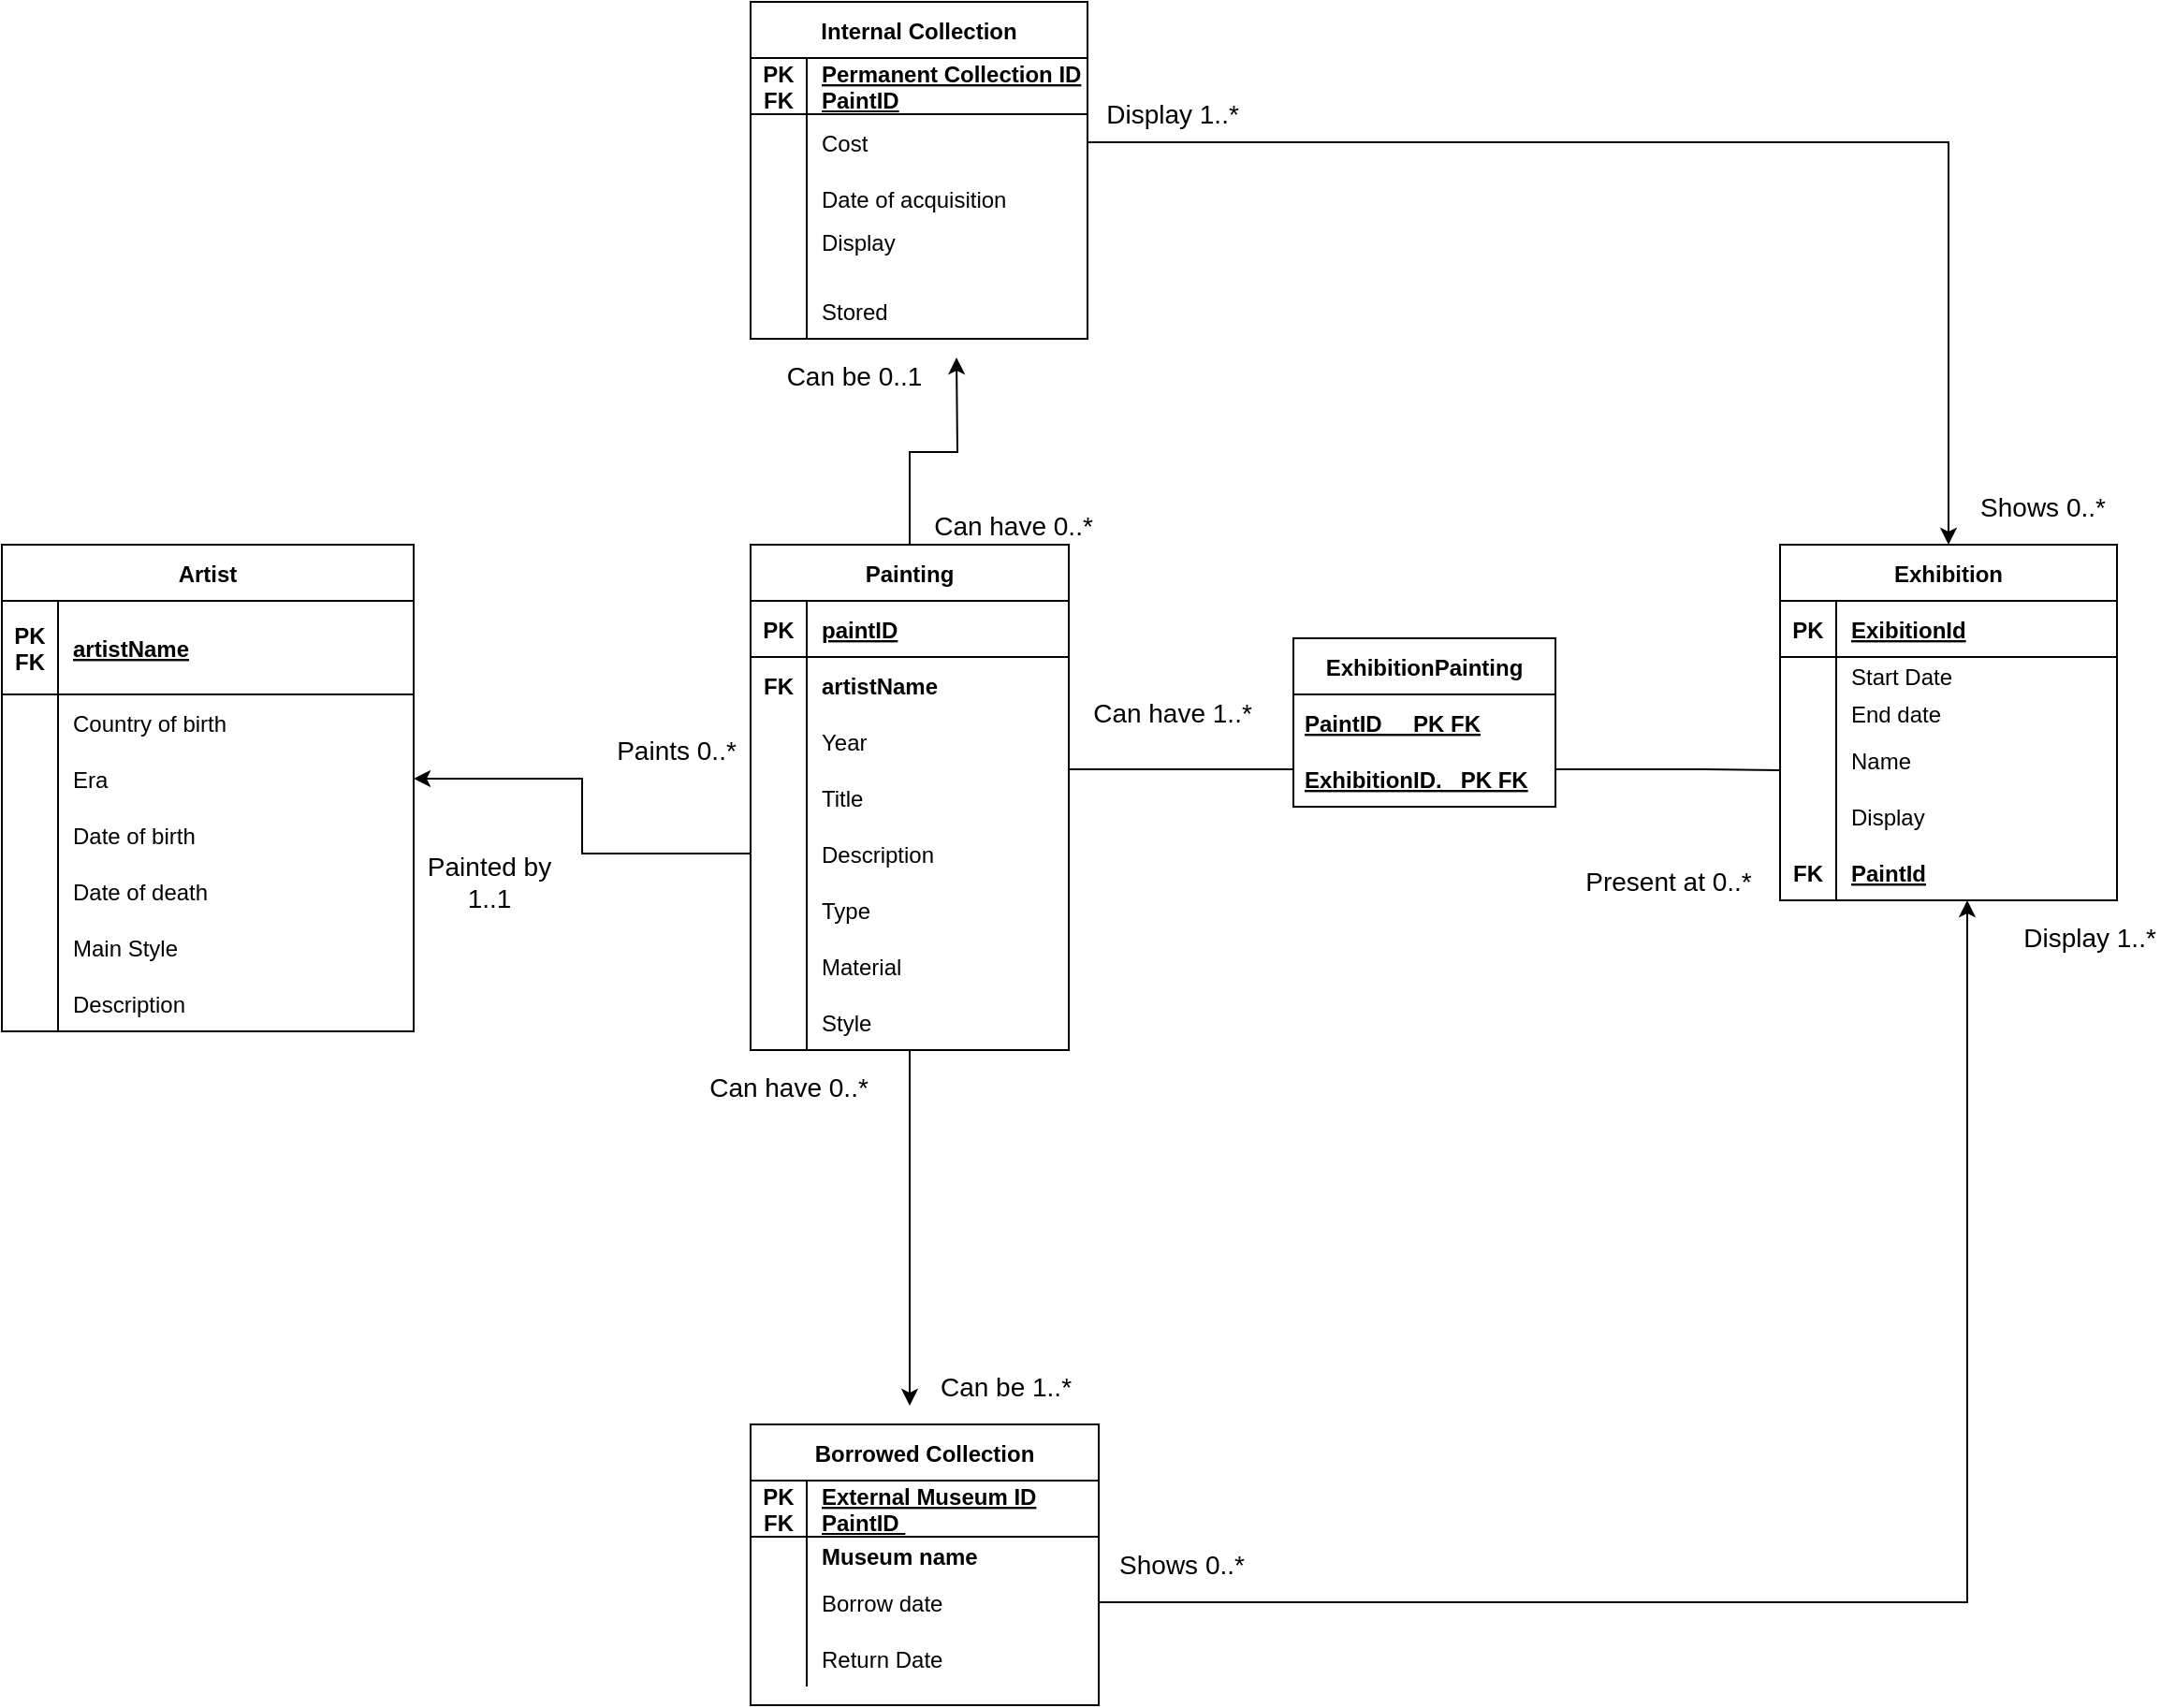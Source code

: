 <mxfile version="15.9.3" type="device"><diagram id="c89R6CjgflgIYyNU_T3m" name="Page-1"><mxGraphModel dx="1994" dy="1079" grid="1" gridSize="10" guides="1" tooltips="1" connect="1" arrows="1" fold="1" page="1" pageScale="1" pageWidth="827" pageHeight="1169" math="0" shadow="0"><root><mxCell id="0"/><mxCell id="1" parent="0"/><mxCell id="-btRiQ6E52U_mojRD7a5-318" style="edgeStyle=orthogonalEdgeStyle;rounded=0;orthogonalLoop=1;jettySize=auto;html=1;fontSize=14;" parent="1" source="-btRiQ6E52U_mojRD7a5-1" edge="1"><mxGeometry relative="1" as="geometry"><mxPoint x="510" y="220" as="targetPoint"/></mxGeometry></mxCell><mxCell id="-btRiQ6E52U_mojRD7a5-319" style="edgeStyle=orthogonalEdgeStyle;rounded=0;orthogonalLoop=1;jettySize=auto;html=1;fontSize=14;" parent="1" source="-btRiQ6E52U_mojRD7a5-1" edge="1"><mxGeometry relative="1" as="geometry"><mxPoint x="485" y="780" as="targetPoint"/></mxGeometry></mxCell><mxCell id="-btRiQ6E52U_mojRD7a5-1" value="Painting" style="shape=table;startSize=30;container=1;collapsible=1;childLayout=tableLayout;fixedRows=1;rowLines=0;fontStyle=1;align=center;resizeLast=1;" parent="1" vertex="1"><mxGeometry x="400" y="320" width="170" height="270" as="geometry"><mxRectangle x="80" y="80" width="80" height="30" as="alternateBounds"/></mxGeometry></mxCell><mxCell id="-btRiQ6E52U_mojRD7a5-2" value="" style="shape=partialRectangle;collapsible=0;dropTarget=0;pointerEvents=0;fillColor=none;top=0;left=0;bottom=1;right=0;points=[[0,0.5],[1,0.5]];portConstraint=eastwest;" parent="-btRiQ6E52U_mojRD7a5-1" vertex="1"><mxGeometry y="30" width="170" height="30" as="geometry"/></mxCell><mxCell id="-btRiQ6E52U_mojRD7a5-3" value="PK" style="shape=partialRectangle;connectable=0;fillColor=none;top=0;left=0;bottom=0;right=0;fontStyle=1;overflow=hidden;" parent="-btRiQ6E52U_mojRD7a5-2" vertex="1"><mxGeometry width="30" height="30" as="geometry"><mxRectangle width="30" height="30" as="alternateBounds"/></mxGeometry></mxCell><mxCell id="-btRiQ6E52U_mojRD7a5-4" value="paintID" style="shape=partialRectangle;connectable=0;fillColor=none;top=0;left=0;bottom=0;right=0;align=left;spacingLeft=6;fontStyle=5;overflow=hidden;" parent="-btRiQ6E52U_mojRD7a5-2" vertex="1"><mxGeometry x="30" width="140" height="30" as="geometry"><mxRectangle width="140" height="30" as="alternateBounds"/></mxGeometry></mxCell><mxCell id="-btRiQ6E52U_mojRD7a5-5" value="" style="shape=partialRectangle;collapsible=0;dropTarget=0;pointerEvents=0;fillColor=none;top=0;left=0;bottom=0;right=0;points=[[0,0.5],[1,0.5]];portConstraint=eastwest;" parent="-btRiQ6E52U_mojRD7a5-1" vertex="1"><mxGeometry y="60" width="170" height="30" as="geometry"/></mxCell><mxCell id="-btRiQ6E52U_mojRD7a5-6" value="FK" style="shape=partialRectangle;connectable=0;fillColor=none;top=0;left=0;bottom=0;right=0;editable=1;overflow=hidden;fontStyle=1" parent="-btRiQ6E52U_mojRD7a5-5" vertex="1"><mxGeometry width="30" height="30" as="geometry"><mxRectangle width="30" height="30" as="alternateBounds"/></mxGeometry></mxCell><mxCell id="-btRiQ6E52U_mojRD7a5-7" value="artistName" style="shape=partialRectangle;connectable=0;fillColor=none;top=0;left=0;bottom=0;right=0;align=left;spacingLeft=6;overflow=hidden;fontStyle=1" parent="-btRiQ6E52U_mojRD7a5-5" vertex="1"><mxGeometry x="30" width="140" height="30" as="geometry"><mxRectangle width="140" height="30" as="alternateBounds"/></mxGeometry></mxCell><mxCell id="-btRiQ6E52U_mojRD7a5-8" value="" style="shape=partialRectangle;collapsible=0;dropTarget=0;pointerEvents=0;fillColor=none;top=0;left=0;bottom=0;right=0;points=[[0,0.5],[1,0.5]];portConstraint=eastwest;" parent="-btRiQ6E52U_mojRD7a5-1" vertex="1"><mxGeometry y="90" width="170" height="30" as="geometry"/></mxCell><mxCell id="-btRiQ6E52U_mojRD7a5-9" value="" style="shape=partialRectangle;connectable=0;fillColor=none;top=0;left=0;bottom=0;right=0;editable=1;overflow=hidden;" parent="-btRiQ6E52U_mojRD7a5-8" vertex="1"><mxGeometry width="30" height="30" as="geometry"><mxRectangle width="30" height="30" as="alternateBounds"/></mxGeometry></mxCell><mxCell id="-btRiQ6E52U_mojRD7a5-10" value="Year" style="shape=partialRectangle;connectable=0;fillColor=none;top=0;left=0;bottom=0;right=0;align=left;spacingLeft=6;overflow=hidden;" parent="-btRiQ6E52U_mojRD7a5-8" vertex="1"><mxGeometry x="30" width="140" height="30" as="geometry"><mxRectangle width="140" height="30" as="alternateBounds"/></mxGeometry></mxCell><mxCell id="-btRiQ6E52U_mojRD7a5-11" value="" style="shape=partialRectangle;collapsible=0;dropTarget=0;pointerEvents=0;fillColor=none;top=0;left=0;bottom=0;right=0;points=[[0,0.5],[1,0.5]];portConstraint=eastwest;" parent="-btRiQ6E52U_mojRD7a5-1" vertex="1"><mxGeometry y="120" width="170" height="30" as="geometry"/></mxCell><mxCell id="-btRiQ6E52U_mojRD7a5-12" value="" style="shape=partialRectangle;connectable=0;fillColor=none;top=0;left=0;bottom=0;right=0;editable=1;overflow=hidden;" parent="-btRiQ6E52U_mojRD7a5-11" vertex="1"><mxGeometry width="30" height="30" as="geometry"><mxRectangle width="30" height="30" as="alternateBounds"/></mxGeometry></mxCell><mxCell id="-btRiQ6E52U_mojRD7a5-13" value="Title" style="shape=partialRectangle;connectable=0;fillColor=none;top=0;left=0;bottom=0;right=0;align=left;spacingLeft=6;overflow=hidden;" parent="-btRiQ6E52U_mojRD7a5-11" vertex="1"><mxGeometry x="30" width="140" height="30" as="geometry"><mxRectangle width="140" height="30" as="alternateBounds"/></mxGeometry></mxCell><mxCell id="-btRiQ6E52U_mojRD7a5-197" style="shape=partialRectangle;collapsible=0;dropTarget=0;pointerEvents=0;fillColor=none;top=0;left=0;bottom=0;right=0;points=[[0,0.5],[1,0.5]];portConstraint=eastwest;" parent="-btRiQ6E52U_mojRD7a5-1" vertex="1"><mxGeometry y="150" width="170" height="30" as="geometry"/></mxCell><mxCell id="-btRiQ6E52U_mojRD7a5-198" style="shape=partialRectangle;connectable=0;fillColor=none;top=0;left=0;bottom=0;right=0;editable=1;overflow=hidden;" parent="-btRiQ6E52U_mojRD7a5-197" vertex="1"><mxGeometry width="30" height="30" as="geometry"><mxRectangle width="30" height="30" as="alternateBounds"/></mxGeometry></mxCell><mxCell id="-btRiQ6E52U_mojRD7a5-199" value="Description" style="shape=partialRectangle;connectable=0;fillColor=none;top=0;left=0;bottom=0;right=0;align=left;spacingLeft=6;overflow=hidden;" parent="-btRiQ6E52U_mojRD7a5-197" vertex="1"><mxGeometry x="30" width="140" height="30" as="geometry"><mxRectangle width="140" height="30" as="alternateBounds"/></mxGeometry></mxCell><mxCell id="-btRiQ6E52U_mojRD7a5-200" style="shape=partialRectangle;collapsible=0;dropTarget=0;pointerEvents=0;fillColor=none;top=0;left=0;bottom=0;right=0;points=[[0,0.5],[1,0.5]];portConstraint=eastwest;" parent="-btRiQ6E52U_mojRD7a5-1" vertex="1"><mxGeometry y="180" width="170" height="30" as="geometry"/></mxCell><mxCell id="-btRiQ6E52U_mojRD7a5-201" style="shape=partialRectangle;connectable=0;fillColor=none;top=0;left=0;bottom=0;right=0;editable=1;overflow=hidden;" parent="-btRiQ6E52U_mojRD7a5-200" vertex="1"><mxGeometry width="30" height="30" as="geometry"><mxRectangle width="30" height="30" as="alternateBounds"/></mxGeometry></mxCell><mxCell id="-btRiQ6E52U_mojRD7a5-202" value="Type" style="shape=partialRectangle;connectable=0;fillColor=none;top=0;left=0;bottom=0;right=0;align=left;spacingLeft=6;overflow=hidden;" parent="-btRiQ6E52U_mojRD7a5-200" vertex="1"><mxGeometry x="30" width="140" height="30" as="geometry"><mxRectangle width="140" height="30" as="alternateBounds"/></mxGeometry></mxCell><mxCell id="-btRiQ6E52U_mojRD7a5-203" style="shape=partialRectangle;collapsible=0;dropTarget=0;pointerEvents=0;fillColor=none;top=0;left=0;bottom=0;right=0;points=[[0,0.5],[1,0.5]];portConstraint=eastwest;" parent="-btRiQ6E52U_mojRD7a5-1" vertex="1"><mxGeometry y="210" width="170" height="30" as="geometry"/></mxCell><mxCell id="-btRiQ6E52U_mojRD7a5-204" style="shape=partialRectangle;connectable=0;fillColor=none;top=0;left=0;bottom=0;right=0;editable=1;overflow=hidden;" parent="-btRiQ6E52U_mojRD7a5-203" vertex="1"><mxGeometry width="30" height="30" as="geometry"><mxRectangle width="30" height="30" as="alternateBounds"/></mxGeometry></mxCell><mxCell id="-btRiQ6E52U_mojRD7a5-205" value="Material" style="shape=partialRectangle;connectable=0;fillColor=none;top=0;left=0;bottom=0;right=0;align=left;spacingLeft=6;overflow=hidden;" parent="-btRiQ6E52U_mojRD7a5-203" vertex="1"><mxGeometry x="30" width="140" height="30" as="geometry"><mxRectangle width="140" height="30" as="alternateBounds"/></mxGeometry></mxCell><mxCell id="-btRiQ6E52U_mojRD7a5-206" style="shape=partialRectangle;collapsible=0;dropTarget=0;pointerEvents=0;fillColor=none;top=0;left=0;bottom=0;right=0;points=[[0,0.5],[1,0.5]];portConstraint=eastwest;" parent="-btRiQ6E52U_mojRD7a5-1" vertex="1"><mxGeometry y="240" width="170" height="30" as="geometry"/></mxCell><mxCell id="-btRiQ6E52U_mojRD7a5-207" style="shape=partialRectangle;connectable=0;fillColor=none;top=0;left=0;bottom=0;right=0;editable=1;overflow=hidden;" parent="-btRiQ6E52U_mojRD7a5-206" vertex="1"><mxGeometry width="30" height="30" as="geometry"><mxRectangle width="30" height="30" as="alternateBounds"/></mxGeometry></mxCell><mxCell id="-btRiQ6E52U_mojRD7a5-208" value="Style" style="shape=partialRectangle;connectable=0;fillColor=none;top=0;left=0;bottom=0;right=0;align=left;spacingLeft=6;overflow=hidden;" parent="-btRiQ6E52U_mojRD7a5-206" vertex="1"><mxGeometry x="30" width="140" height="30" as="geometry"><mxRectangle width="140" height="30" as="alternateBounds"/></mxGeometry></mxCell><mxCell id="-btRiQ6E52U_mojRD7a5-71" value="Artist" style="shape=table;startSize=30;container=1;collapsible=1;childLayout=tableLayout;fixedRows=1;rowLines=0;fontStyle=1;align=center;resizeLast=1;" parent="1" vertex="1"><mxGeometry y="320" width="220" height="260" as="geometry"/></mxCell><mxCell id="-btRiQ6E52U_mojRD7a5-72" value="" style="shape=partialRectangle;collapsible=0;dropTarget=0;pointerEvents=0;fillColor=none;top=0;left=0;bottom=1;right=0;points=[[0,0.5],[1,0.5]];portConstraint=eastwest;" parent="-btRiQ6E52U_mojRD7a5-71" vertex="1"><mxGeometry y="30" width="220" height="50" as="geometry"/></mxCell><mxCell id="-btRiQ6E52U_mojRD7a5-73" value="PK&#10;FK" style="shape=partialRectangle;connectable=0;fillColor=none;top=0;left=0;bottom=0;right=0;fontStyle=1;overflow=hidden;" parent="-btRiQ6E52U_mojRD7a5-72" vertex="1"><mxGeometry width="30" height="50" as="geometry"><mxRectangle width="30" height="50" as="alternateBounds"/></mxGeometry></mxCell><mxCell id="-btRiQ6E52U_mojRD7a5-74" value="artistName" style="shape=partialRectangle;connectable=0;fillColor=none;top=0;left=0;bottom=0;right=0;align=left;spacingLeft=6;fontStyle=5;overflow=hidden;" parent="-btRiQ6E52U_mojRD7a5-72" vertex="1"><mxGeometry x="30" width="190" height="50" as="geometry"><mxRectangle width="190" height="50" as="alternateBounds"/></mxGeometry></mxCell><mxCell id="-btRiQ6E52U_mojRD7a5-81" value="" style="shape=partialRectangle;collapsible=0;dropTarget=0;pointerEvents=0;fillColor=none;top=0;left=0;bottom=0;right=0;points=[[0,0.5],[1,0.5]];portConstraint=eastwest;" parent="-btRiQ6E52U_mojRD7a5-71" vertex="1"><mxGeometry y="80" width="220" height="30" as="geometry"/></mxCell><mxCell id="-btRiQ6E52U_mojRD7a5-82" value="" style="shape=partialRectangle;connectable=0;fillColor=none;top=0;left=0;bottom=0;right=0;editable=1;overflow=hidden;" parent="-btRiQ6E52U_mojRD7a5-81" vertex="1"><mxGeometry width="30" height="30" as="geometry"><mxRectangle width="30" height="30" as="alternateBounds"/></mxGeometry></mxCell><mxCell id="-btRiQ6E52U_mojRD7a5-83" value="Country of birth" style="shape=partialRectangle;connectable=0;fillColor=none;top=0;left=0;bottom=0;right=0;align=left;spacingLeft=6;overflow=hidden;" parent="-btRiQ6E52U_mojRD7a5-81" vertex="1"><mxGeometry x="30" width="190" height="30" as="geometry"><mxRectangle width="190" height="30" as="alternateBounds"/></mxGeometry></mxCell><mxCell id="-btRiQ6E52U_mojRD7a5-101" style="shape=partialRectangle;collapsible=0;dropTarget=0;pointerEvents=0;fillColor=none;top=0;left=0;bottom=0;right=0;points=[[0,0.5],[1,0.5]];portConstraint=eastwest;" parent="-btRiQ6E52U_mojRD7a5-71" vertex="1"><mxGeometry y="110" width="220" height="30" as="geometry"/></mxCell><mxCell id="-btRiQ6E52U_mojRD7a5-102" style="shape=partialRectangle;connectable=0;fillColor=none;top=0;left=0;bottom=0;right=0;editable=1;overflow=hidden;" parent="-btRiQ6E52U_mojRD7a5-101" vertex="1"><mxGeometry width="30" height="30" as="geometry"><mxRectangle width="30" height="30" as="alternateBounds"/></mxGeometry></mxCell><mxCell id="-btRiQ6E52U_mojRD7a5-103" value="Era" style="shape=partialRectangle;connectable=0;fillColor=none;top=0;left=0;bottom=0;right=0;align=left;spacingLeft=6;overflow=hidden;" parent="-btRiQ6E52U_mojRD7a5-101" vertex="1"><mxGeometry x="30" width="190" height="30" as="geometry"><mxRectangle width="190" height="30" as="alternateBounds"/></mxGeometry></mxCell><mxCell id="-btRiQ6E52U_mojRD7a5-75" value="" style="shape=partialRectangle;collapsible=0;dropTarget=0;pointerEvents=0;fillColor=none;top=0;left=0;bottom=0;right=0;points=[[0,0.5],[1,0.5]];portConstraint=eastwest;" parent="-btRiQ6E52U_mojRD7a5-71" vertex="1"><mxGeometry y="140" width="220" height="30" as="geometry"/></mxCell><mxCell id="-btRiQ6E52U_mojRD7a5-76" value="" style="shape=partialRectangle;connectable=0;fillColor=none;top=0;left=0;bottom=0;right=0;editable=1;overflow=hidden;" parent="-btRiQ6E52U_mojRD7a5-75" vertex="1"><mxGeometry width="30" height="30" as="geometry"><mxRectangle width="30" height="30" as="alternateBounds"/></mxGeometry></mxCell><mxCell id="-btRiQ6E52U_mojRD7a5-77" value="Date of birth" style="shape=partialRectangle;connectable=0;fillColor=none;top=0;left=0;bottom=0;right=0;align=left;spacingLeft=6;overflow=hidden;" parent="-btRiQ6E52U_mojRD7a5-75" vertex="1"><mxGeometry x="30" width="190" height="30" as="geometry"><mxRectangle width="190" height="30" as="alternateBounds"/></mxGeometry></mxCell><mxCell id="-btRiQ6E52U_mojRD7a5-78" value="" style="shape=partialRectangle;collapsible=0;dropTarget=0;pointerEvents=0;fillColor=none;top=0;left=0;bottom=0;right=0;points=[[0,0.5],[1,0.5]];portConstraint=eastwest;" parent="-btRiQ6E52U_mojRD7a5-71" vertex="1"><mxGeometry y="170" width="220" height="30" as="geometry"/></mxCell><mxCell id="-btRiQ6E52U_mojRD7a5-79" value="" style="shape=partialRectangle;connectable=0;fillColor=none;top=0;left=0;bottom=0;right=0;editable=1;overflow=hidden;" parent="-btRiQ6E52U_mojRD7a5-78" vertex="1"><mxGeometry width="30" height="30" as="geometry"><mxRectangle width="30" height="30" as="alternateBounds"/></mxGeometry></mxCell><mxCell id="-btRiQ6E52U_mojRD7a5-80" value="Date of death" style="shape=partialRectangle;connectable=0;fillColor=none;top=0;left=0;bottom=0;right=0;align=left;spacingLeft=6;overflow=hidden;" parent="-btRiQ6E52U_mojRD7a5-78" vertex="1"><mxGeometry x="30" width="190" height="30" as="geometry"><mxRectangle width="190" height="30" as="alternateBounds"/></mxGeometry></mxCell><mxCell id="-btRiQ6E52U_mojRD7a5-104" style="shape=partialRectangle;collapsible=0;dropTarget=0;pointerEvents=0;fillColor=none;top=0;left=0;bottom=0;right=0;points=[[0,0.5],[1,0.5]];portConstraint=eastwest;" parent="-btRiQ6E52U_mojRD7a5-71" vertex="1"><mxGeometry y="200" width="220" height="30" as="geometry"/></mxCell><mxCell id="-btRiQ6E52U_mojRD7a5-105" style="shape=partialRectangle;connectable=0;fillColor=none;top=0;left=0;bottom=0;right=0;editable=1;overflow=hidden;" parent="-btRiQ6E52U_mojRD7a5-104" vertex="1"><mxGeometry width="30" height="30" as="geometry"><mxRectangle width="30" height="30" as="alternateBounds"/></mxGeometry></mxCell><mxCell id="-btRiQ6E52U_mojRD7a5-106" value="Main Style" style="shape=partialRectangle;connectable=0;fillColor=none;top=0;left=0;bottom=0;right=0;align=left;spacingLeft=6;overflow=hidden;" parent="-btRiQ6E52U_mojRD7a5-104" vertex="1"><mxGeometry x="30" width="190" height="30" as="geometry"><mxRectangle width="190" height="30" as="alternateBounds"/></mxGeometry></mxCell><mxCell id="-btRiQ6E52U_mojRD7a5-107" style="shape=partialRectangle;collapsible=0;dropTarget=0;pointerEvents=0;fillColor=none;top=0;left=0;bottom=0;right=0;points=[[0,0.5],[1,0.5]];portConstraint=eastwest;" parent="-btRiQ6E52U_mojRD7a5-71" vertex="1"><mxGeometry y="230" width="220" height="30" as="geometry"/></mxCell><mxCell id="-btRiQ6E52U_mojRD7a5-108" style="shape=partialRectangle;connectable=0;fillColor=none;top=0;left=0;bottom=0;right=0;editable=1;overflow=hidden;" parent="-btRiQ6E52U_mojRD7a5-107" vertex="1"><mxGeometry width="30" height="30" as="geometry"><mxRectangle width="30" height="30" as="alternateBounds"/></mxGeometry></mxCell><mxCell id="-btRiQ6E52U_mojRD7a5-109" value="Description" style="shape=partialRectangle;connectable=0;fillColor=none;top=0;left=0;bottom=0;right=0;align=left;spacingLeft=6;overflow=hidden;" parent="-btRiQ6E52U_mojRD7a5-107" vertex="1"><mxGeometry x="30" width="190" height="30" as="geometry"><mxRectangle width="190" height="30" as="alternateBounds"/></mxGeometry></mxCell><mxCell id="-btRiQ6E52U_mojRD7a5-171" value="Internal Collection" style="shape=table;startSize=30;container=1;collapsible=1;childLayout=tableLayout;fixedRows=1;rowLines=0;fontStyle=1;align=center;resizeLast=1;" parent="1" vertex="1"><mxGeometry x="400" y="30" width="180" height="180" as="geometry"/></mxCell><mxCell id="-btRiQ6E52U_mojRD7a5-172" value="" style="shape=partialRectangle;collapsible=0;dropTarget=0;pointerEvents=0;fillColor=none;top=0;left=0;bottom=1;right=0;points=[[0,0.5],[1,0.5]];portConstraint=eastwest;" parent="-btRiQ6E52U_mojRD7a5-171" vertex="1"><mxGeometry y="30" width="180" height="30" as="geometry"/></mxCell><mxCell id="-btRiQ6E52U_mojRD7a5-173" value="PK&#10;FK" style="shape=partialRectangle;connectable=0;fillColor=none;top=0;left=0;bottom=0;right=0;fontStyle=1;overflow=hidden;" parent="-btRiQ6E52U_mojRD7a5-172" vertex="1"><mxGeometry width="30" height="30" as="geometry"><mxRectangle width="30" height="30" as="alternateBounds"/></mxGeometry></mxCell><mxCell id="-btRiQ6E52U_mojRD7a5-174" value="Permanent Collection ID&#10;PaintID" style="shape=partialRectangle;connectable=0;fillColor=none;top=0;left=0;bottom=0;right=0;align=left;spacingLeft=6;fontStyle=5;overflow=hidden;" parent="-btRiQ6E52U_mojRD7a5-172" vertex="1"><mxGeometry x="30" width="150" height="30" as="geometry"><mxRectangle width="150" height="30" as="alternateBounds"/></mxGeometry></mxCell><mxCell id="-btRiQ6E52U_mojRD7a5-175" value="" style="shape=partialRectangle;collapsible=0;dropTarget=0;pointerEvents=0;fillColor=none;top=0;left=0;bottom=0;right=0;points=[[0,0.5],[1,0.5]];portConstraint=eastwest;" parent="-btRiQ6E52U_mojRD7a5-171" vertex="1"><mxGeometry y="60" width="180" height="30" as="geometry"/></mxCell><mxCell id="-btRiQ6E52U_mojRD7a5-176" value="" style="shape=partialRectangle;connectable=0;fillColor=none;top=0;left=0;bottom=0;right=0;editable=1;overflow=hidden;" parent="-btRiQ6E52U_mojRD7a5-175" vertex="1"><mxGeometry width="30" height="30" as="geometry"><mxRectangle width="30" height="30" as="alternateBounds"/></mxGeometry></mxCell><mxCell id="-btRiQ6E52U_mojRD7a5-177" value="Cost" style="shape=partialRectangle;connectable=0;fillColor=none;top=0;left=0;bottom=0;right=0;align=left;spacingLeft=6;overflow=hidden;" parent="-btRiQ6E52U_mojRD7a5-175" vertex="1"><mxGeometry x="30" width="150" height="30" as="geometry"><mxRectangle width="150" height="30" as="alternateBounds"/></mxGeometry></mxCell><mxCell id="-btRiQ6E52U_mojRD7a5-178" value="" style="shape=partialRectangle;collapsible=0;dropTarget=0;pointerEvents=0;fillColor=none;top=0;left=0;bottom=0;right=0;points=[[0,0.5],[1,0.5]];portConstraint=eastwest;" parent="-btRiQ6E52U_mojRD7a5-171" vertex="1"><mxGeometry y="90" width="180" height="30" as="geometry"/></mxCell><mxCell id="-btRiQ6E52U_mojRD7a5-179" value="" style="shape=partialRectangle;connectable=0;fillColor=none;top=0;left=0;bottom=0;right=0;editable=1;overflow=hidden;" parent="-btRiQ6E52U_mojRD7a5-178" vertex="1"><mxGeometry width="30" height="30" as="geometry"><mxRectangle width="30" height="30" as="alternateBounds"/></mxGeometry></mxCell><mxCell id="-btRiQ6E52U_mojRD7a5-180" value="Date of acquisition" style="shape=partialRectangle;connectable=0;fillColor=none;top=0;left=0;bottom=0;right=0;align=left;spacingLeft=6;overflow=hidden;" parent="-btRiQ6E52U_mojRD7a5-178" vertex="1"><mxGeometry x="30" width="150" height="30" as="geometry"><mxRectangle width="150" height="30" as="alternateBounds"/></mxGeometry></mxCell><mxCell id="-btRiQ6E52U_mojRD7a5-181" value="" style="shape=partialRectangle;collapsible=0;dropTarget=0;pointerEvents=0;fillColor=none;top=0;left=0;bottom=0;right=0;points=[[0,0.5],[1,0.5]];portConstraint=eastwest;" parent="-btRiQ6E52U_mojRD7a5-171" vertex="1"><mxGeometry y="120" width="180" height="30" as="geometry"/></mxCell><mxCell id="-btRiQ6E52U_mojRD7a5-182" value="" style="shape=partialRectangle;connectable=0;fillColor=none;top=0;left=0;bottom=0;right=0;editable=1;overflow=hidden;" parent="-btRiQ6E52U_mojRD7a5-181" vertex="1"><mxGeometry width="30" height="30" as="geometry"><mxRectangle width="30" height="30" as="alternateBounds"/></mxGeometry></mxCell><mxCell id="-btRiQ6E52U_mojRD7a5-183" value="Display &#10; " style="shape=partialRectangle;connectable=0;fillColor=none;top=0;left=0;bottom=0;right=0;align=left;spacingLeft=6;overflow=hidden;" parent="-btRiQ6E52U_mojRD7a5-181" vertex="1"><mxGeometry x="30" width="150" height="30" as="geometry"><mxRectangle width="150" height="30" as="alternateBounds"/></mxGeometry></mxCell><mxCell id="-btRiQ6E52U_mojRD7a5-304" style="shape=partialRectangle;collapsible=0;dropTarget=0;pointerEvents=0;fillColor=none;top=0;left=0;bottom=0;right=0;points=[[0,0.5],[1,0.5]];portConstraint=eastwest;" parent="-btRiQ6E52U_mojRD7a5-171" vertex="1"><mxGeometry y="150" width="180" height="30" as="geometry"/></mxCell><mxCell id="-btRiQ6E52U_mojRD7a5-305" style="shape=partialRectangle;connectable=0;fillColor=none;top=0;left=0;bottom=0;right=0;editable=1;overflow=hidden;" parent="-btRiQ6E52U_mojRD7a5-304" vertex="1"><mxGeometry width="30" height="30" as="geometry"><mxRectangle width="30" height="30" as="alternateBounds"/></mxGeometry></mxCell><mxCell id="-btRiQ6E52U_mojRD7a5-306" value="Stored" style="shape=partialRectangle;connectable=0;fillColor=none;top=0;left=0;bottom=0;right=0;align=left;spacingLeft=6;overflow=hidden;" parent="-btRiQ6E52U_mojRD7a5-304" vertex="1"><mxGeometry x="30" width="150" height="30" as="geometry"><mxRectangle width="150" height="30" as="alternateBounds"/></mxGeometry></mxCell><mxCell id="-btRiQ6E52U_mojRD7a5-184" value="Borrowed Collection" style="shape=table;startSize=30;container=1;collapsible=1;childLayout=tableLayout;fixedRows=1;rowLines=0;fontStyle=1;align=center;resizeLast=1;" parent="1" vertex="1"><mxGeometry x="400" y="790" width="186" height="150" as="geometry"/></mxCell><mxCell id="-btRiQ6E52U_mojRD7a5-185" value="" style="shape=partialRectangle;collapsible=0;dropTarget=0;pointerEvents=0;fillColor=none;top=0;left=0;bottom=1;right=0;points=[[0,0.5],[1,0.5]];portConstraint=eastwest;" parent="-btRiQ6E52U_mojRD7a5-184" vertex="1"><mxGeometry y="30" width="186" height="30" as="geometry"/></mxCell><mxCell id="-btRiQ6E52U_mojRD7a5-186" value="PK&#10;FK" style="shape=partialRectangle;connectable=0;fillColor=none;top=0;left=0;bottom=0;right=0;fontStyle=1;overflow=hidden;" parent="-btRiQ6E52U_mojRD7a5-185" vertex="1"><mxGeometry width="30" height="30" as="geometry"><mxRectangle width="30" height="30" as="alternateBounds"/></mxGeometry></mxCell><mxCell id="-btRiQ6E52U_mojRD7a5-187" value="External Museum ID&#10;PaintID " style="shape=partialRectangle;connectable=0;fillColor=none;top=0;left=0;bottom=0;right=0;align=left;spacingLeft=6;fontStyle=5;overflow=hidden;" parent="-btRiQ6E52U_mojRD7a5-185" vertex="1"><mxGeometry x="30" width="156" height="30" as="geometry"><mxRectangle width="156" height="30" as="alternateBounds"/></mxGeometry></mxCell><mxCell id="-btRiQ6E52U_mojRD7a5-188" value="" style="shape=partialRectangle;collapsible=0;dropTarget=0;pointerEvents=0;fillColor=none;top=0;left=0;bottom=0;right=0;points=[[0,0.5],[1,0.5]];portConstraint=eastwest;" parent="-btRiQ6E52U_mojRD7a5-184" vertex="1"><mxGeometry y="60" width="186" height="20" as="geometry"/></mxCell><mxCell id="-btRiQ6E52U_mojRD7a5-189" value="" style="shape=partialRectangle;connectable=0;fillColor=none;top=0;left=0;bottom=0;right=0;editable=1;overflow=hidden;fontStyle=1" parent="-btRiQ6E52U_mojRD7a5-188" vertex="1"><mxGeometry width="30" height="20" as="geometry"><mxRectangle width="30" height="20" as="alternateBounds"/></mxGeometry></mxCell><mxCell id="-btRiQ6E52U_mojRD7a5-190" value="Museum name" style="shape=partialRectangle;connectable=0;fillColor=none;top=0;left=0;bottom=0;right=0;align=left;spacingLeft=6;overflow=hidden;fontStyle=1" parent="-btRiQ6E52U_mojRD7a5-188" vertex="1"><mxGeometry x="30" width="156" height="20" as="geometry"><mxRectangle width="156" height="20" as="alternateBounds"/></mxGeometry></mxCell><mxCell id="-btRiQ6E52U_mojRD7a5-191" value="" style="shape=partialRectangle;collapsible=0;dropTarget=0;pointerEvents=0;fillColor=none;top=0;left=0;bottom=0;right=0;points=[[0,0.5],[1,0.5]];portConstraint=eastwest;" parent="-btRiQ6E52U_mojRD7a5-184" vertex="1"><mxGeometry y="80" width="186" height="30" as="geometry"/></mxCell><mxCell id="-btRiQ6E52U_mojRD7a5-192" value="" style="shape=partialRectangle;connectable=0;fillColor=none;top=0;left=0;bottom=0;right=0;editable=1;overflow=hidden;" parent="-btRiQ6E52U_mojRD7a5-191" vertex="1"><mxGeometry width="30" height="30" as="geometry"><mxRectangle width="30" height="30" as="alternateBounds"/></mxGeometry></mxCell><mxCell id="-btRiQ6E52U_mojRD7a5-193" value="Borrow date" style="shape=partialRectangle;connectable=0;fillColor=none;top=0;left=0;bottom=0;right=0;align=left;spacingLeft=6;overflow=hidden;" parent="-btRiQ6E52U_mojRD7a5-191" vertex="1"><mxGeometry x="30" width="156" height="30" as="geometry"><mxRectangle width="156" height="30" as="alternateBounds"/></mxGeometry></mxCell><mxCell id="-btRiQ6E52U_mojRD7a5-194" value="" style="shape=partialRectangle;collapsible=0;dropTarget=0;pointerEvents=0;fillColor=none;top=0;left=0;bottom=0;right=0;points=[[0,0.5],[1,0.5]];portConstraint=eastwest;" parent="-btRiQ6E52U_mojRD7a5-184" vertex="1"><mxGeometry y="110" width="186" height="30" as="geometry"/></mxCell><mxCell id="-btRiQ6E52U_mojRD7a5-195" value="" style="shape=partialRectangle;connectable=0;fillColor=none;top=0;left=0;bottom=0;right=0;editable=1;overflow=hidden;" parent="-btRiQ6E52U_mojRD7a5-194" vertex="1"><mxGeometry width="30" height="30" as="geometry"><mxRectangle width="30" height="30" as="alternateBounds"/></mxGeometry></mxCell><mxCell id="-btRiQ6E52U_mojRD7a5-196" value="Return Date" style="shape=partialRectangle;connectable=0;fillColor=none;top=0;left=0;bottom=0;right=0;align=left;spacingLeft=6;overflow=hidden;" parent="-btRiQ6E52U_mojRD7a5-194" vertex="1"><mxGeometry x="30" width="156" height="30" as="geometry"><mxRectangle width="156" height="30" as="alternateBounds"/></mxGeometry></mxCell><mxCell id="-btRiQ6E52U_mojRD7a5-209" value="Exhibition" style="shape=table;startSize=30;container=1;collapsible=1;childLayout=tableLayout;fixedRows=1;rowLines=0;fontStyle=1;align=center;resizeLast=1;" parent="1" vertex="1"><mxGeometry x="950" y="320" width="180" height="190" as="geometry"/></mxCell><mxCell id="-btRiQ6E52U_mojRD7a5-210" value="" style="shape=partialRectangle;collapsible=0;dropTarget=0;pointerEvents=0;fillColor=none;top=0;left=0;bottom=1;right=0;points=[[0,0.5],[1,0.5]];portConstraint=eastwest;" parent="-btRiQ6E52U_mojRD7a5-209" vertex="1"><mxGeometry y="30" width="180" height="30" as="geometry"/></mxCell><mxCell id="-btRiQ6E52U_mojRD7a5-211" value="PK" style="shape=partialRectangle;connectable=0;fillColor=none;top=0;left=0;bottom=0;right=0;fontStyle=1;overflow=hidden;" parent="-btRiQ6E52U_mojRD7a5-210" vertex="1"><mxGeometry width="30" height="30" as="geometry"><mxRectangle width="30" height="30" as="alternateBounds"/></mxGeometry></mxCell><mxCell id="-btRiQ6E52U_mojRD7a5-212" value="ExibitionId" style="shape=partialRectangle;connectable=0;fillColor=none;top=0;left=0;bottom=0;right=0;align=left;spacingLeft=6;fontStyle=5;overflow=hidden;" parent="-btRiQ6E52U_mojRD7a5-210" vertex="1"><mxGeometry x="30" width="150" height="30" as="geometry"><mxRectangle width="150" height="30" as="alternateBounds"/></mxGeometry></mxCell><mxCell id="-btRiQ6E52U_mojRD7a5-216" value="" style="shape=partialRectangle;collapsible=0;dropTarget=0;pointerEvents=0;fillColor=none;top=0;left=0;bottom=0;right=0;points=[[0,0.5],[1,0.5]];portConstraint=eastwest;" parent="-btRiQ6E52U_mojRD7a5-209" vertex="1"><mxGeometry y="60" width="180" height="20" as="geometry"/></mxCell><mxCell id="-btRiQ6E52U_mojRD7a5-217" value="" style="shape=partialRectangle;connectable=0;fillColor=none;top=0;left=0;bottom=0;right=0;editable=1;overflow=hidden;" parent="-btRiQ6E52U_mojRD7a5-216" vertex="1"><mxGeometry width="30" height="20" as="geometry"><mxRectangle width="30" height="20" as="alternateBounds"/></mxGeometry></mxCell><mxCell id="-btRiQ6E52U_mojRD7a5-218" value="Start Date" style="shape=partialRectangle;connectable=0;fillColor=none;top=0;left=0;bottom=0;right=0;align=left;spacingLeft=6;overflow=hidden;" parent="-btRiQ6E52U_mojRD7a5-216" vertex="1"><mxGeometry x="30" width="150" height="20" as="geometry"><mxRectangle width="150" height="20" as="alternateBounds"/></mxGeometry></mxCell><mxCell id="-btRiQ6E52U_mojRD7a5-219" value="" style="shape=partialRectangle;collapsible=0;dropTarget=0;pointerEvents=0;fillColor=none;top=0;left=0;bottom=0;right=0;points=[[0,0.5],[1,0.5]];portConstraint=eastwest;" parent="-btRiQ6E52U_mojRD7a5-209" vertex="1"><mxGeometry y="80" width="180" height="20" as="geometry"/></mxCell><mxCell id="-btRiQ6E52U_mojRD7a5-220" value="" style="shape=partialRectangle;connectable=0;fillColor=none;top=0;left=0;bottom=0;right=0;editable=1;overflow=hidden;" parent="-btRiQ6E52U_mojRD7a5-219" vertex="1"><mxGeometry width="30" height="20" as="geometry"><mxRectangle width="30" height="20" as="alternateBounds"/></mxGeometry></mxCell><mxCell id="-btRiQ6E52U_mojRD7a5-221" value="End date" style="shape=partialRectangle;connectable=0;fillColor=none;top=0;left=0;bottom=0;right=0;align=left;spacingLeft=6;overflow=hidden;" parent="-btRiQ6E52U_mojRD7a5-219" vertex="1"><mxGeometry x="30" width="150" height="20" as="geometry"><mxRectangle width="150" height="20" as="alternateBounds"/></mxGeometry></mxCell><mxCell id="-btRiQ6E52U_mojRD7a5-213" value="" style="shape=partialRectangle;collapsible=0;dropTarget=0;pointerEvents=0;fillColor=none;top=0;left=0;bottom=0;right=0;points=[[0,0.5],[1,0.5]];portConstraint=eastwest;" parent="-btRiQ6E52U_mojRD7a5-209" vertex="1"><mxGeometry y="100" width="180" height="30" as="geometry"/></mxCell><mxCell id="-btRiQ6E52U_mojRD7a5-214" value="" style="shape=partialRectangle;connectable=0;fillColor=none;top=0;left=0;bottom=0;right=0;editable=1;overflow=hidden;" parent="-btRiQ6E52U_mojRD7a5-213" vertex="1"><mxGeometry width="30" height="30" as="geometry"><mxRectangle width="30" height="30" as="alternateBounds"/></mxGeometry></mxCell><mxCell id="-btRiQ6E52U_mojRD7a5-215" value="Name" style="shape=partialRectangle;connectable=0;fillColor=none;top=0;left=0;bottom=0;right=0;align=left;spacingLeft=6;overflow=hidden;" parent="-btRiQ6E52U_mojRD7a5-213" vertex="1"><mxGeometry x="30" width="150" height="30" as="geometry"><mxRectangle width="150" height="30" as="alternateBounds"/></mxGeometry></mxCell><mxCell id="-btRiQ6E52U_mojRD7a5-266" style="shape=partialRectangle;collapsible=0;dropTarget=0;pointerEvents=0;fillColor=none;top=0;left=0;bottom=0;right=0;points=[[0,0.5],[1,0.5]];portConstraint=eastwest;" parent="-btRiQ6E52U_mojRD7a5-209" vertex="1"><mxGeometry y="130" width="180" height="30" as="geometry"/></mxCell><mxCell id="-btRiQ6E52U_mojRD7a5-267" style="shape=partialRectangle;connectable=0;fillColor=none;top=0;left=0;bottom=0;right=0;editable=1;overflow=hidden;" parent="-btRiQ6E52U_mojRD7a5-266" vertex="1"><mxGeometry width="30" height="30" as="geometry"><mxRectangle width="30" height="30" as="alternateBounds"/></mxGeometry></mxCell><mxCell id="-btRiQ6E52U_mojRD7a5-268" value="Display" style="shape=partialRectangle;connectable=0;fillColor=none;top=0;left=0;bottom=0;right=0;align=left;spacingLeft=6;overflow=hidden;" parent="-btRiQ6E52U_mojRD7a5-266" vertex="1"><mxGeometry x="30" width="150" height="30" as="geometry"><mxRectangle width="150" height="30" as="alternateBounds"/></mxGeometry></mxCell><mxCell id="-btRiQ6E52U_mojRD7a5-239" value="" style="shape=partialRectangle;collapsible=0;dropTarget=0;pointerEvents=0;fillColor=none;top=0;left=0;bottom=1;right=0;points=[[0,0.5],[1,0.5]];portConstraint=eastwest;" parent="-btRiQ6E52U_mojRD7a5-209" vertex="1"><mxGeometry y="160" width="180" height="30" as="geometry"/></mxCell><mxCell id="-btRiQ6E52U_mojRD7a5-240" value="FK" style="shape=partialRectangle;connectable=0;fillColor=none;top=0;left=0;bottom=0;right=0;fontStyle=1;overflow=hidden;" parent="-btRiQ6E52U_mojRD7a5-239" vertex="1"><mxGeometry width="30" height="30" as="geometry"><mxRectangle width="30" height="30" as="alternateBounds"/></mxGeometry></mxCell><mxCell id="-btRiQ6E52U_mojRD7a5-241" value="PaintId" style="shape=partialRectangle;connectable=0;fillColor=none;top=0;left=0;bottom=0;right=0;align=left;spacingLeft=6;fontStyle=5;overflow=hidden;" parent="-btRiQ6E52U_mojRD7a5-239" vertex="1"><mxGeometry x="30" width="150" height="30" as="geometry"><mxRectangle width="150" height="30" as="alternateBounds"/></mxGeometry></mxCell><mxCell id="-btRiQ6E52U_mojRD7a5-311" value="Painted by&lt;br&gt;1..1" style="text;html=1;align=center;verticalAlign=middle;resizable=0;points=[];autosize=1;strokeColor=none;fillColor=none;fontSize=14;" parent="1" vertex="1"><mxGeometry x="220" y="480" width="80" height="40" as="geometry"/></mxCell><mxCell id="-btRiQ6E52U_mojRD7a5-312" value="Paints 0..*" style="text;html=1;align=center;verticalAlign=middle;resizable=0;points=[];autosize=1;strokeColor=none;fillColor=none;fontSize=14;" parent="1" vertex="1"><mxGeometry x="320" y="420" width="80" height="20" as="geometry"/></mxCell><mxCell id="-btRiQ6E52U_mojRD7a5-320" value="Can have 0..*" style="text;html=1;align=center;verticalAlign=middle;resizable=0;points=[];autosize=1;strokeColor=none;fillColor=none;fontSize=14;" parent="1" vertex="1"><mxGeometry x="490" y="300" width="100" height="20" as="geometry"/></mxCell><mxCell id="-btRiQ6E52U_mojRD7a5-321" value="Can be 0..1" style="text;html=1;align=center;verticalAlign=middle;resizable=0;points=[];autosize=1;strokeColor=none;fillColor=none;fontSize=14;" parent="1" vertex="1"><mxGeometry x="410" y="220" width="90" height="20" as="geometry"/></mxCell><mxCell id="-btRiQ6E52U_mojRD7a5-322" value="Can be 1..*" style="text;html=1;align=center;verticalAlign=middle;resizable=0;points=[];autosize=1;strokeColor=none;fillColor=none;fontSize=14;" parent="1" vertex="1"><mxGeometry x="491" y="760" width="90" height="20" as="geometry"/></mxCell><mxCell id="-btRiQ6E52U_mojRD7a5-323" value="Can have 0..*" style="text;html=1;align=center;verticalAlign=middle;resizable=0;points=[];autosize=1;strokeColor=none;fillColor=none;fontSize=14;" parent="1" vertex="1"><mxGeometry x="370" y="600" width="100" height="20" as="geometry"/></mxCell><mxCell id="-btRiQ6E52U_mojRD7a5-325" value="Present at 0..*" style="text;html=1;align=center;verticalAlign=middle;resizable=0;points=[];autosize=1;strokeColor=none;fillColor=none;fontSize=14;" parent="1" vertex="1"><mxGeometry x="840" y="490" width="100" height="20" as="geometry"/></mxCell><mxCell id="-btRiQ6E52U_mojRD7a5-326" value="Can have 1..*" style="text;html=1;align=center;verticalAlign=middle;resizable=0;points=[];autosize=1;strokeColor=none;fillColor=none;fontSize=14;" parent="1" vertex="1"><mxGeometry x="575" y="400" width="100" height="20" as="geometry"/></mxCell><mxCell id="-btRiQ6E52U_mojRD7a5-327" style="edgeStyle=orthogonalEdgeStyle;rounded=0;orthogonalLoop=1;jettySize=auto;html=1;fontSize=14;" parent="1" source="-btRiQ6E52U_mojRD7a5-175" target="-btRiQ6E52U_mojRD7a5-209" edge="1"><mxGeometry relative="1" as="geometry"/></mxCell><mxCell id="-btRiQ6E52U_mojRD7a5-328" style="edgeStyle=orthogonalEdgeStyle;rounded=0;orthogonalLoop=1;jettySize=auto;html=1;fontSize=14;" parent="1" source="-btRiQ6E52U_mojRD7a5-191" edge="1"><mxGeometry relative="1" as="geometry"><mxPoint x="1050" y="510" as="targetPoint"/><Array as="points"><mxPoint x="1050" y="885"/><mxPoint x="1050" y="510"/></Array></mxGeometry></mxCell><mxCell id="-btRiQ6E52U_mojRD7a5-329" value="Shows 0..*" style="text;html=1;align=center;verticalAlign=middle;resizable=0;points=[];autosize=1;strokeColor=none;fillColor=none;fontSize=14;" parent="1" vertex="1"><mxGeometry x="1050" y="290" width="80" height="20" as="geometry"/></mxCell><mxCell id="-btRiQ6E52U_mojRD7a5-330" value="Display 1..*" style="text;html=1;align=center;verticalAlign=middle;resizable=0;points=[];autosize=1;strokeColor=none;fillColor=none;fontSize=14;" parent="1" vertex="1"><mxGeometry x="580" y="80" width="90" height="20" as="geometry"/></mxCell><mxCell id="-btRiQ6E52U_mojRD7a5-331" value="Shows 0..*" style="text;html=1;align=center;verticalAlign=middle;resizable=0;points=[];autosize=1;strokeColor=none;fillColor=none;fontSize=14;" parent="1" vertex="1"><mxGeometry x="590" y="855" width="80" height="20" as="geometry"/></mxCell><mxCell id="-btRiQ6E52U_mojRD7a5-332" value="&lt;blockquote style=&quot;margin: 0 0 0 40px ; border: none ; padding: 0px&quot;&gt;Display 1..*&lt;/blockquote&gt;" style="text;html=1;align=center;verticalAlign=middle;resizable=0;points=[];autosize=1;strokeColor=none;fillColor=none;fontSize=14;" parent="1" vertex="1"><mxGeometry x="1030" y="520" width="130" height="20" as="geometry"/></mxCell><mxCell id="KXZKIybtUyUVxbLU2G_d-1" style="edgeStyle=orthogonalEdgeStyle;rounded=0;orthogonalLoop=1;jettySize=auto;html=1;entryX=1;entryY=0.5;entryDx=0;entryDy=0;" parent="1" source="-btRiQ6E52U_mojRD7a5-197" target="-btRiQ6E52U_mojRD7a5-101" edge="1"><mxGeometry relative="1" as="geometry"/></mxCell><mxCell id="Hh03HaiRp5an-ZH3m08L-2" value="ExhibitionPainting" style="swimlane;fontStyle=1;childLayout=stackLayout;horizontal=1;startSize=30;horizontalStack=0;resizeParent=1;resizeParentMax=0;resizeLast=0;collapsible=1;marginBottom=0;" vertex="1" parent="1"><mxGeometry x="690" y="370" width="140" height="90" as="geometry"/></mxCell><mxCell id="Hh03HaiRp5an-ZH3m08L-3" value="PaintID     PK FK" style="text;strokeColor=none;fillColor=none;align=left;verticalAlign=middle;spacingLeft=4;spacingRight=4;overflow=hidden;points=[[0,0.5],[1,0.5]];portConstraint=eastwest;rotatable=0;fontStyle=5" vertex="1" parent="Hh03HaiRp5an-ZH3m08L-2"><mxGeometry y="30" width="140" height="30" as="geometry"/></mxCell><mxCell id="Hh03HaiRp5an-ZH3m08L-4" value="ExhibitionID.   PK FK" style="text;strokeColor=none;fillColor=none;align=left;verticalAlign=middle;spacingLeft=4;spacingRight=4;overflow=hidden;points=[[0,0.5],[1,0.5]];portConstraint=eastwest;rotatable=0;fontStyle=5" vertex="1" parent="Hh03HaiRp5an-ZH3m08L-2"><mxGeometry y="60" width="140" height="30" as="geometry"/></mxCell><mxCell id="Hh03HaiRp5an-ZH3m08L-7" value="" style="endArrow=none;html=1;rounded=0;" edge="1" parent="1"><mxGeometry relative="1" as="geometry"><mxPoint x="570" y="440" as="sourcePoint"/><mxPoint x="690" y="440" as="targetPoint"/></mxGeometry></mxCell><mxCell id="Hh03HaiRp5an-ZH3m08L-8" value="" style="endArrow=none;html=1;rounded=0;" edge="1" parent="1"><mxGeometry relative="1" as="geometry"><mxPoint x="830" y="440" as="sourcePoint"/><mxPoint x="950" y="440.5" as="targetPoint"/><Array as="points"><mxPoint x="910" y="440"/></Array></mxGeometry></mxCell></root></mxGraphModel></diagram></mxfile>